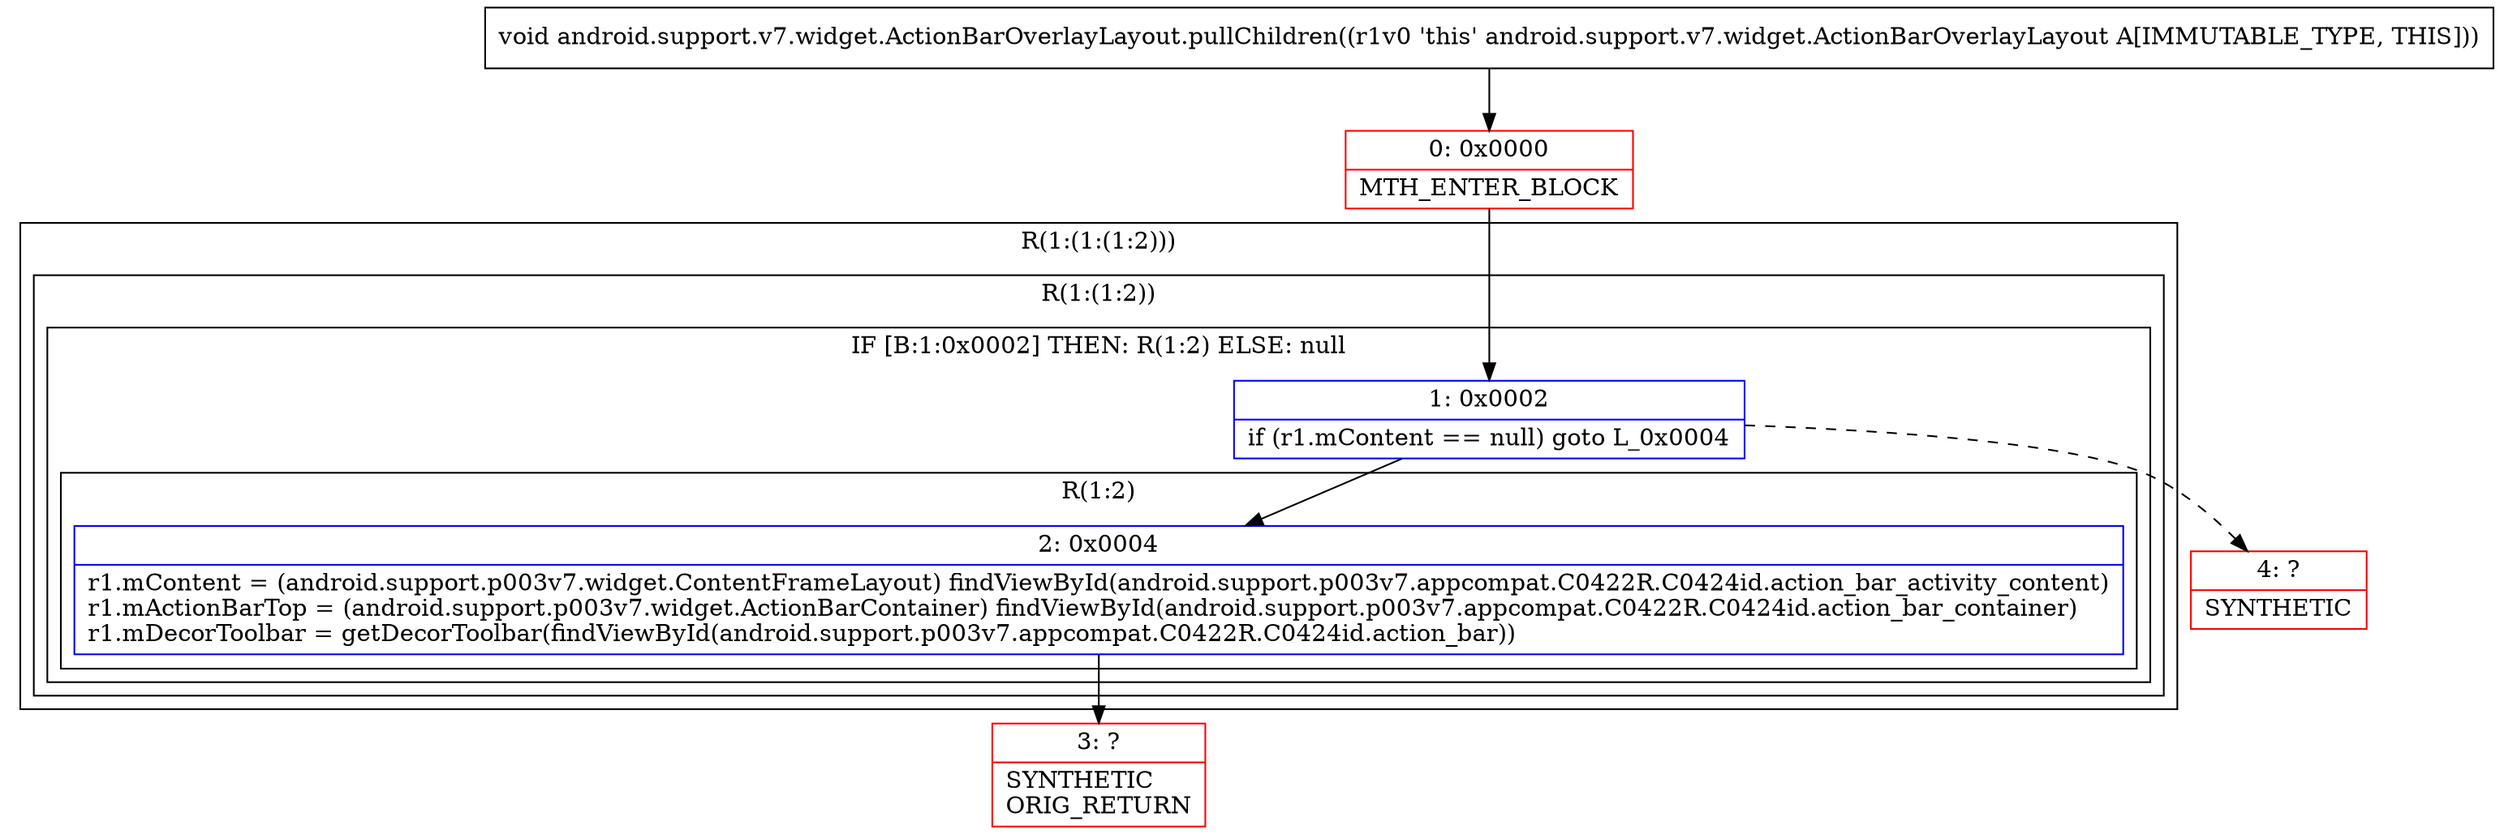 digraph "CFG forandroid.support.v7.widget.ActionBarOverlayLayout.pullChildren()V" {
subgraph cluster_Region_2093875343 {
label = "R(1:(1:(1:2)))";
node [shape=record,color=blue];
subgraph cluster_Region_306865133 {
label = "R(1:(1:2))";
node [shape=record,color=blue];
subgraph cluster_IfRegion_305764113 {
label = "IF [B:1:0x0002] THEN: R(1:2) ELSE: null";
node [shape=record,color=blue];
Node_1 [shape=record,label="{1\:\ 0x0002|if (r1.mContent == null) goto L_0x0004\l}"];
subgraph cluster_Region_517876951 {
label = "R(1:2)";
node [shape=record,color=blue];
Node_2 [shape=record,label="{2\:\ 0x0004|r1.mContent = (android.support.p003v7.widget.ContentFrameLayout) findViewById(android.support.p003v7.appcompat.C0422R.C0424id.action_bar_activity_content)\lr1.mActionBarTop = (android.support.p003v7.widget.ActionBarContainer) findViewById(android.support.p003v7.appcompat.C0422R.C0424id.action_bar_container)\lr1.mDecorToolbar = getDecorToolbar(findViewById(android.support.p003v7.appcompat.C0422R.C0424id.action_bar))\l}"];
}
}
}
}
Node_0 [shape=record,color=red,label="{0\:\ 0x0000|MTH_ENTER_BLOCK\l}"];
Node_3 [shape=record,color=red,label="{3\:\ ?|SYNTHETIC\lORIG_RETURN\l}"];
Node_4 [shape=record,color=red,label="{4\:\ ?|SYNTHETIC\l}"];
MethodNode[shape=record,label="{void android.support.v7.widget.ActionBarOverlayLayout.pullChildren((r1v0 'this' android.support.v7.widget.ActionBarOverlayLayout A[IMMUTABLE_TYPE, THIS])) }"];
MethodNode -> Node_0;
Node_1 -> Node_2;
Node_1 -> Node_4[style=dashed];
Node_2 -> Node_3;
Node_0 -> Node_1;
}

